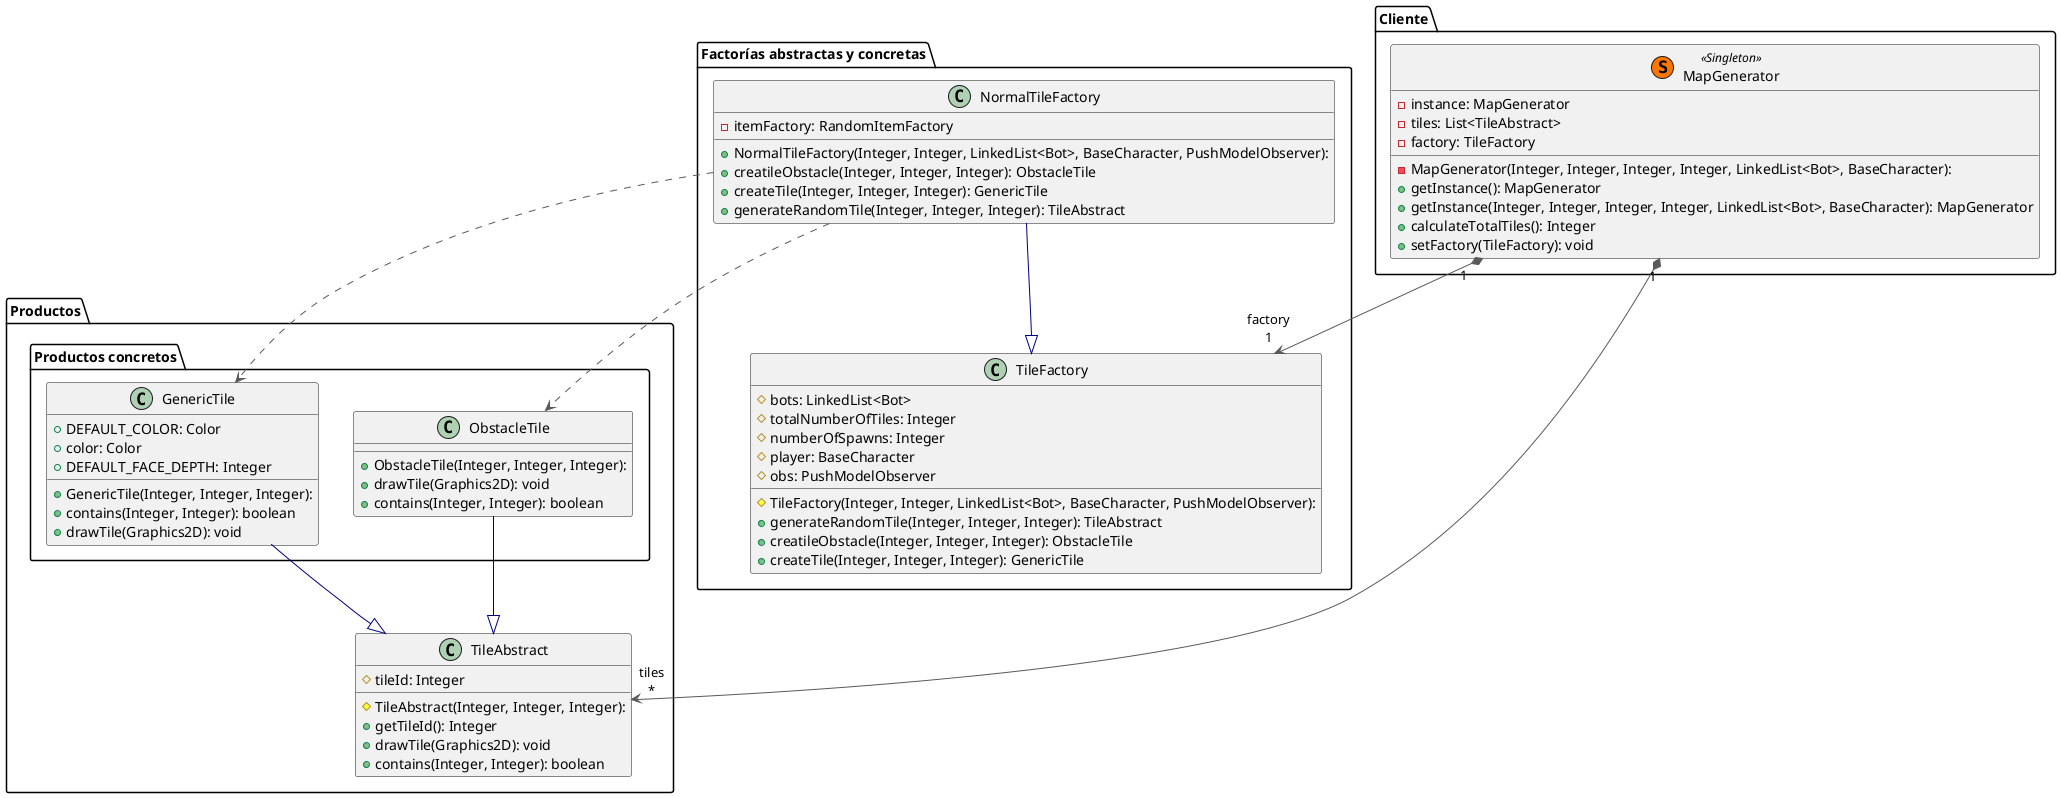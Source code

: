 @startuml


top to bottom direction


package "Productos" {
    class TileAbstract {
      # TileAbstract(Integer, Integer, Integer):
      # tileId: Integer
      + getTileId(): Integer
      + drawTile(Graphics2D): void
      + contains(Integer, Integer): boolean
    }

    package "Productos concretos" {
        class ObstacleTile {
          + ObstacleTile(Integer, Integer, Integer):
          + drawTile(Graphics2D): void
          + contains(Integer, Integer): boolean
        }
        class GenericTile {
          + GenericTile(Integer, Integer, Integer):
          + DEFAULT_COLOR: Color
          + color: Color
          + DEFAULT_FACE_DEPTH: Integer
          + contains(Integer, Integer): boolean
          + drawTile(Graphics2D): void
        }
    }
}

package "Cliente" {
    class MapGenerator << (S,#FF7700) Singleton >> {
      - MapGenerator(Integer, Integer, Integer, Integer, LinkedList<Bot>, BaseCharacter):
      - instance: MapGenerator
      - tiles: List<TileAbstract>
      - factory: TileFactory
      + getInstance(): MapGenerator
      + getInstance(Integer, Integer, Integer, Integer, LinkedList<Bot>, BaseCharacter): MapGenerator
      + calculateTotalTiles(): Integer
      + setFactory(TileFactory): void
    }
}


package "Factorías abstractas y concretas" {
    class TileFactory {
      # TileFactory(Integer, Integer, LinkedList<Bot>, BaseCharacter, PushModelObserver):
      # bots: LinkedList<Bot>
      # totalNumberOfTiles: Integer
      # numberOfSpawns: Integer
      # player: BaseCharacter
      # obs: PushModelObserver
      + generateRandomTile(Integer, Integer, Integer): TileAbstract
      + creatileObstacle(Integer, Integer, Integer): ObstacleTile
      + createTile(Integer, Integer, Integer): GenericTile
    }

    class NormalTileFactory {
      + NormalTileFactory(Integer, Integer, LinkedList<Bot>, BaseCharacter, PushModelObserver):
      - itemFactory: RandomItemFactory
      + creatileObstacle(Integer, Integer, Integer): ObstacleTile
      + createTile(Integer, Integer, Integer): GenericTile
      + generateRandomTile(Integer, Integer, Integer): TileAbstract
    }
}

GenericTile        -[#000082,plain]-^  TileAbstract
MapGenerator      "1" *-[#595959,plain]-> "tiles\n*" TileAbstract
MapGenerator      "1" *-[#595959,plain]-> "factory\n1" TileFactory
NormalTileFactory  -[#595959,dashed]->  GenericTile
NormalTileFactory  -[#595959,dashed]->  ObstacleTile
NormalTileFactory  -[#000082,plain]-^  TileFactory
ObstacleTile       -[#000082,plain]-^  TileAbstract
@enduml
